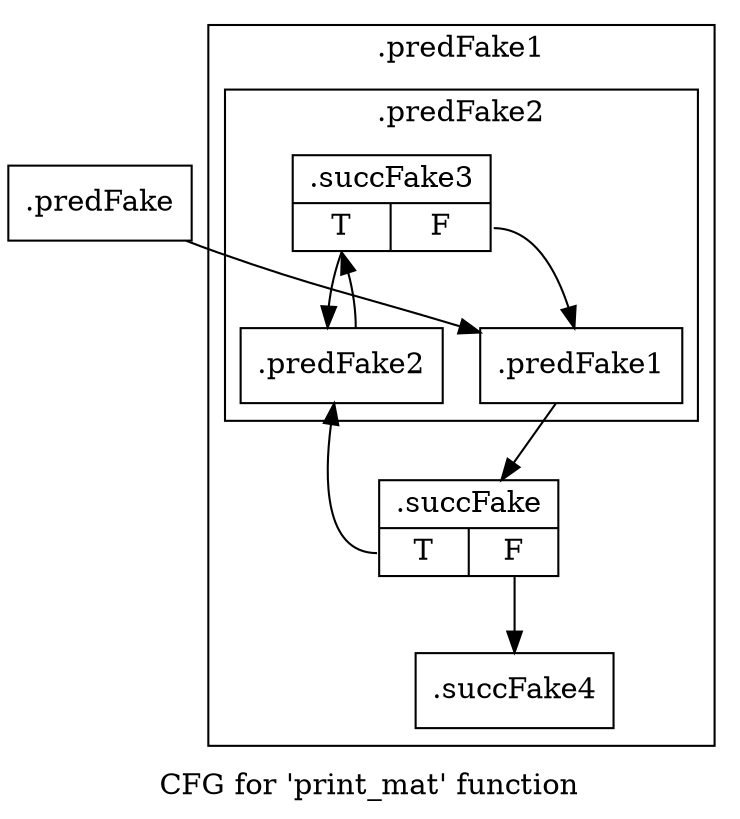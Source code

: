 digraph "CFG for 'print_mat' function" {
	label="CFG for 'print_mat' function";

	Node0x45d1ba0 [shape=record,filename="",linenumber="",label="{.predFake}"];
	Node0x45d1ba0 -> Node0x45d1bf0[ callList="" memoryops="" filename="../../../../../Sources/conv/tb_conv.cpp" execusionnum="0"];
	Node0x439b800 [shape=record,filename="../../../../../Sources/conv/tb_conv.cpp",linenumber="43",label="{.succFake4}"];
subgraph cluster_0 {
	label=".predFake1";
	tripcount="0";
	invocationtime="0";

subgraph cluster_0_0 {
	label=".predFake2";
	tripcount="0";
	invocationtime="-1";

	Node0x45d1c90 [shape=record,filename="../../../../../Sources/conv/tb_conv.cpp",linenumber="37",label="{.predFake2}"];
	Node0x45d1c90 -> Node0x439b750[ callList="" memoryops="" filename="../../../../../Sources/conv/tb_conv.cpp" execusionnum="0"];
	Node0x439b750 [shape=record,filename="../../../../../Sources/conv/tb_conv.cpp",linenumber="37",label="{.succFake3|{<s0>T|<s1>F}}"];
	Node0x439b750:s0 -> Node0x45d1c90[ callList="" memoryops="" filename="../../../../../Sources/conv/tb_conv.cpp" execusionnum="0"];
	Node0x439b750:s1 -> Node0x45d1bf0[ callList="" memoryops="" filename="../../../../../Sources/conv/tb_conv.cpp" execusionnum="0"];
}
	Node0x45d1bf0 [shape=record,filename="../../../../../Sources/conv/tb_conv.cpp",linenumber="36",label="{.predFake1}"];
	Node0x45d1bf0 -> Node0x439b650[ callList="" memoryops="" filename="../../../../../Sources/conv/tb_conv.cpp" execusionnum="0"];
	Node0x439b650 [shape=record,filename="../../../../../Sources/conv/tb_conv.cpp",linenumber="36",label="{.succFake|{<s0>T|<s1>F}}"];
	Node0x439b650:s0 -> Node0x45d1c90[ callList="" memoryops="" filename="../../../../../Sources/conv/tb_conv.cpp" execusionnum="0"];
	Node0x439b650:s1 -> Node0x439b800[ callList="" memoryops="" filename="../../../../../Sources/conv/tb_conv.cpp" execusionnum="0"];
}
}
